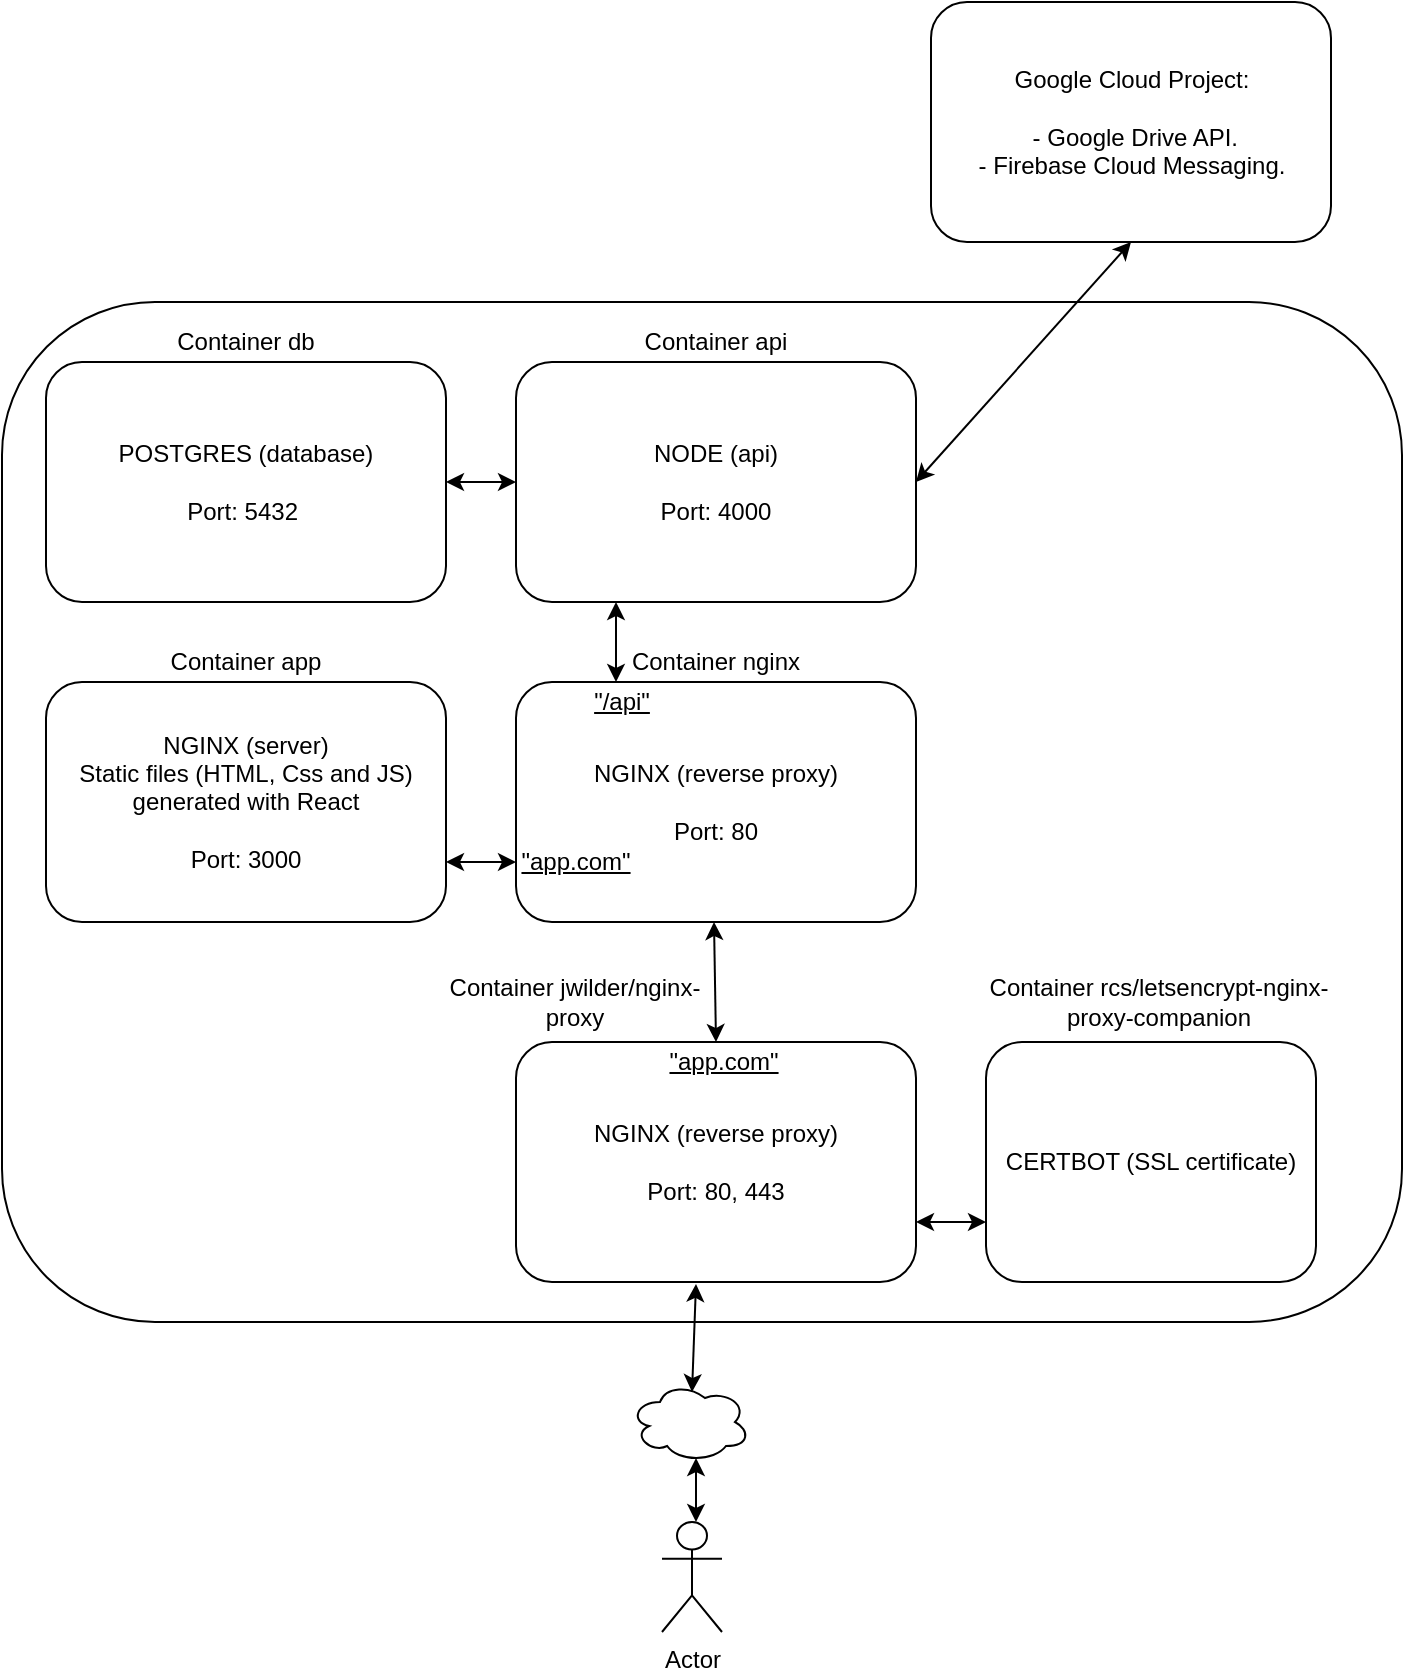 <mxfile version="15.5.8" type="device"><diagram id="9rkckX66aWiCR1K05o5K" name="Page-1"><mxGraphModel dx="868" dy="454" grid="1" gridSize="10" guides="1" tooltips="1" connect="1" arrows="1" fold="1" page="1" pageScale="1" pageWidth="827" pageHeight="1169" math="0" shadow="0"><root><mxCell id="0"/><mxCell id="1" parent="0"/><mxCell id="NE3kC9hVkD1UOKxjjIRR-14" value="" style="rounded=1;whiteSpace=wrap;html=1;" vertex="1" parent="1"><mxGeometry x="70" y="210" width="700" height="510" as="geometry"/></mxCell><mxCell id="ZUy0x3CpSFgOICEXfIsw-1" value="POSTGRES (database)&lt;br&gt;&lt;br&gt;Port: 5432&amp;nbsp;" style="rounded=1;whiteSpace=wrap;html=1;" parent="1" vertex="1"><mxGeometry x="92" y="240" width="200" height="120" as="geometry"/></mxCell><mxCell id="ZUy0x3CpSFgOICEXfIsw-3" value="Container db" style="text;html=1;strokeColor=none;fillColor=none;align=center;verticalAlign=middle;whiteSpace=wrap;rounded=0;" parent="1" vertex="1"><mxGeometry x="127" y="220" width="130" height="20" as="geometry"/></mxCell><mxCell id="ZUy0x3CpSFgOICEXfIsw-4" value="NODE (api)&lt;br&gt;&lt;br&gt;Port: 4000" style="rounded=1;whiteSpace=wrap;html=1;" parent="1" vertex="1"><mxGeometry x="327" y="240" width="200" height="120" as="geometry"/></mxCell><mxCell id="ZUy0x3CpSFgOICEXfIsw-5" value="Container api" style="text;html=1;strokeColor=none;fillColor=none;align=center;verticalAlign=middle;whiteSpace=wrap;rounded=0;" parent="1" vertex="1"><mxGeometry x="362" y="220" width="130" height="20" as="geometry"/></mxCell><mxCell id="ZUy0x3CpSFgOICEXfIsw-6" value="NGINX (server)&lt;br&gt;Static files (HTML, Css and JS) generated with React&lt;br&gt;&lt;br&gt;Port: 3000" style="rounded=1;whiteSpace=wrap;html=1;" parent="1" vertex="1"><mxGeometry x="92" y="400" width="200" height="120" as="geometry"/></mxCell><mxCell id="ZUy0x3CpSFgOICEXfIsw-7" value="Container app" style="text;html=1;strokeColor=none;fillColor=none;align=center;verticalAlign=middle;whiteSpace=wrap;rounded=0;" parent="1" vertex="1"><mxGeometry x="127" y="380" width="130" height="20" as="geometry"/></mxCell><mxCell id="ZUy0x3CpSFgOICEXfIsw-8" value="NGINX (reverse proxy)&lt;br&gt;&lt;br&gt;Port: 80" style="rounded=1;whiteSpace=wrap;html=1;" parent="1" vertex="1"><mxGeometry x="327" y="400" width="200" height="120" as="geometry"/></mxCell><mxCell id="ZUy0x3CpSFgOICEXfIsw-9" value="Container nginx" style="text;html=1;strokeColor=none;fillColor=none;align=center;verticalAlign=middle;whiteSpace=wrap;rounded=0;" parent="1" vertex="1"><mxGeometry x="362" y="380" width="130" height="20" as="geometry"/></mxCell><mxCell id="ZUy0x3CpSFgOICEXfIsw-11" value="" style="endArrow=classic;startArrow=classic;html=1;entryX=0;entryY=0.5;entryDx=0;entryDy=0;exitX=1;exitY=0.5;exitDx=0;exitDy=0;" parent="1" source="ZUy0x3CpSFgOICEXfIsw-1" target="ZUy0x3CpSFgOICEXfIsw-4" edge="1"><mxGeometry width="50" height="50" relative="1" as="geometry"><mxPoint x="392" y="420" as="sourcePoint"/><mxPoint x="442" y="370" as="targetPoint"/></mxGeometry></mxCell><mxCell id="ZUy0x3CpSFgOICEXfIsw-12" value="" style="endArrow=classic;startArrow=classic;html=1;exitX=0.25;exitY=1;exitDx=0;exitDy=0;entryX=0.25;entryY=0;entryDx=0;entryDy=0;" parent="1" source="ZUy0x3CpSFgOICEXfIsw-4" target="ZUy0x3CpSFgOICEXfIsw-8" edge="1"><mxGeometry width="50" height="50" relative="1" as="geometry"><mxPoint x="462" y="350" as="sourcePoint"/><mxPoint x="461.5" y="400" as="targetPoint"/></mxGeometry></mxCell><mxCell id="ZUy0x3CpSFgOICEXfIsw-15" value="" style="endArrow=classic;startArrow=classic;html=1;exitX=1;exitY=0.75;exitDx=0;exitDy=0;entryX=0;entryY=0.75;entryDx=0;entryDy=0;" parent="1" source="ZUy0x3CpSFgOICEXfIsw-6" target="ZUy0x3CpSFgOICEXfIsw-8" edge="1"><mxGeometry width="50" height="50" relative="1" as="geometry"><mxPoint x="392" y="420" as="sourcePoint"/><mxPoint x="442" y="370" as="targetPoint"/></mxGeometry></mxCell><mxCell id="ZUy0x3CpSFgOICEXfIsw-16" value="&lt;u&gt;&quot;app.com&quot;&lt;/u&gt;" style="text;html=1;strokeColor=none;fillColor=none;align=center;verticalAlign=middle;whiteSpace=wrap;rounded=0;" parent="1" vertex="1"><mxGeometry x="336.5" y="480" width="40" height="20" as="geometry"/></mxCell><mxCell id="ZUy0x3CpSFgOICEXfIsw-18" value="&lt;u&gt;&quot;/api&quot;&lt;/u&gt;" style="text;html=1;strokeColor=none;fillColor=none;align=center;verticalAlign=middle;whiteSpace=wrap;rounded=0;" parent="1" vertex="1"><mxGeometry x="360" y="400" width="40" height="20" as="geometry"/></mxCell><mxCell id="ZUy0x3CpSFgOICEXfIsw-20" value="" style="endArrow=classic;startArrow=classic;html=1;entryX=0.45;entryY=1.008;entryDx=0;entryDy=0;exitX=0.517;exitY=0.125;exitDx=0;exitDy=0;exitPerimeter=0;entryPerimeter=0;" parent="1" source="e6u9x1Z5TkaVRHoYI0vs-5" target="NE3kC9hVkD1UOKxjjIRR-1" edge="1"><mxGeometry width="50" height="50" relative="1" as="geometry"><mxPoint x="641" y="415" as="sourcePoint"/><mxPoint x="656" y="235" as="targetPoint"/></mxGeometry></mxCell><mxCell id="ZUy0x3CpSFgOICEXfIsw-22" value="Actor" style="shape=umlActor;verticalLabelPosition=bottom;verticalAlign=top;html=1;outlineConnect=0;" parent="1" vertex="1"><mxGeometry x="400" y="820" width="30" height="55" as="geometry"/></mxCell><mxCell id="e6u9x1Z5TkaVRHoYI0vs-5" value="" style="ellipse;shape=cloud;whiteSpace=wrap;html=1;" parent="1" vertex="1"><mxGeometry x="384" y="750" width="60" height="40" as="geometry"/></mxCell><mxCell id="e6u9x1Z5TkaVRHoYI0vs-7" value="" style="endArrow=classic;startArrow=classic;html=1;" parent="1" edge="1"><mxGeometry width="50" height="50" relative="1" as="geometry"><mxPoint x="417" y="820" as="sourcePoint"/><mxPoint x="417" y="788" as="targetPoint"/></mxGeometry></mxCell><mxCell id="NE3kC9hVkD1UOKxjjIRR-1" value="NGINX (reverse proxy)&lt;br&gt;&lt;br&gt;Port: 80, 443" style="rounded=1;whiteSpace=wrap;html=1;" vertex="1" parent="1"><mxGeometry x="327" y="580" width="200" height="120" as="geometry"/></mxCell><mxCell id="NE3kC9hVkD1UOKxjjIRR-2" value="Container jwilder/nginx-proxy" style="text;html=1;strokeColor=none;fillColor=none;align=center;verticalAlign=middle;whiteSpace=wrap;rounded=0;" vertex="1" parent="1"><mxGeometry x="281" y="550" width="151" height="20" as="geometry"/></mxCell><mxCell id="NE3kC9hVkD1UOKxjjIRR-3" value="" style="endArrow=classic;startArrow=classic;html=1;exitX=0.25;exitY=1;exitDx=0;exitDy=0;entryX=0.5;entryY=0;entryDx=0;entryDy=0;" edge="1" parent="1" target="NE3kC9hVkD1UOKxjjIRR-1"><mxGeometry width="50" height="50" relative="1" as="geometry"><mxPoint x="426" y="520" as="sourcePoint"/><mxPoint x="510.5" y="560" as="targetPoint"/></mxGeometry></mxCell><mxCell id="NE3kC9hVkD1UOKxjjIRR-4" value="&lt;u&gt;&quot;app.com&quot;&lt;/u&gt;" style="text;html=1;strokeColor=none;fillColor=none;align=center;verticalAlign=middle;whiteSpace=wrap;rounded=0;" vertex="1" parent="1"><mxGeometry x="411" y="580" width="40" height="20" as="geometry"/></mxCell><mxCell id="NE3kC9hVkD1UOKxjjIRR-6" value="CERTBOT (SSL certificate)&lt;br&gt;" style="rounded=1;whiteSpace=wrap;html=1;" vertex="1" parent="1"><mxGeometry x="562" y="580" width="165" height="120" as="geometry"/></mxCell><mxCell id="NE3kC9hVkD1UOKxjjIRR-7" value="Container rcs/letsencrypt-nginx-proxy-companion" style="text;html=1;strokeColor=none;fillColor=none;align=center;verticalAlign=middle;whiteSpace=wrap;rounded=0;" vertex="1" parent="1"><mxGeometry x="562" y="550" width="172.5" height="20" as="geometry"/></mxCell><mxCell id="NE3kC9hVkD1UOKxjjIRR-8" value="" style="endArrow=classic;startArrow=classic;html=1;entryX=0;entryY=0.75;entryDx=0;entryDy=0;exitX=1;exitY=0.75;exitDx=0;exitDy=0;" edge="1" parent="1" source="NE3kC9hVkD1UOKxjjIRR-1" target="NE3kC9hVkD1UOKxjjIRR-6"><mxGeometry width="50" height="50" relative="1" as="geometry"><mxPoint x="441" y="610" as="sourcePoint"/><mxPoint x="491" y="560" as="targetPoint"/></mxGeometry></mxCell><mxCell id="NE3kC9hVkD1UOKxjjIRR-12" value="Google Cloud Project:&lt;br&gt;&lt;br&gt;&amp;nbsp;- Google Drive API.&lt;br&gt;- Firebase Cloud Messaging." style="rounded=1;whiteSpace=wrap;html=1;" vertex="1" parent="1"><mxGeometry x="534.5" y="60" width="200" height="120" as="geometry"/></mxCell><mxCell id="NE3kC9hVkD1UOKxjjIRR-13" value="" style="endArrow=classic;startArrow=classic;html=1;rounded=0;entryX=0.5;entryY=1;entryDx=0;entryDy=0;exitX=1;exitY=0.5;exitDx=0;exitDy=0;" edge="1" parent="1" source="ZUy0x3CpSFgOICEXfIsw-4" target="NE3kC9hVkD1UOKxjjIRR-12"><mxGeometry width="50" height="50" relative="1" as="geometry"><mxPoint x="380" y="210" as="sourcePoint"/><mxPoint x="430" y="160" as="targetPoint"/></mxGeometry></mxCell></root></mxGraphModel></diagram></mxfile>